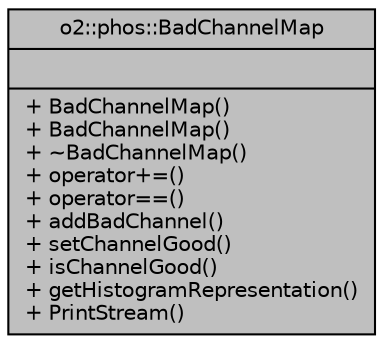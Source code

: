 digraph "o2::phos::BadChannelMap"
{
 // INTERACTIVE_SVG=YES
  bgcolor="transparent";
  edge [fontname="Helvetica",fontsize="10",labelfontname="Helvetica",labelfontsize="10"];
  node [fontname="Helvetica",fontsize="10",shape=record];
  Node1 [label="{o2::phos::BadChannelMap\n||+ BadChannelMap()\l+ BadChannelMap()\l+ ~BadChannelMap()\l+ operator+=()\l+ operator==()\l+ addBadChannel()\l+ setChannelGood()\l+ isChannelGood()\l+ getHistogramRepresentation()\l+ PrintStream()\l}",height=0.2,width=0.4,color="black", fillcolor="grey75", style="filled", fontcolor="black"];
}
